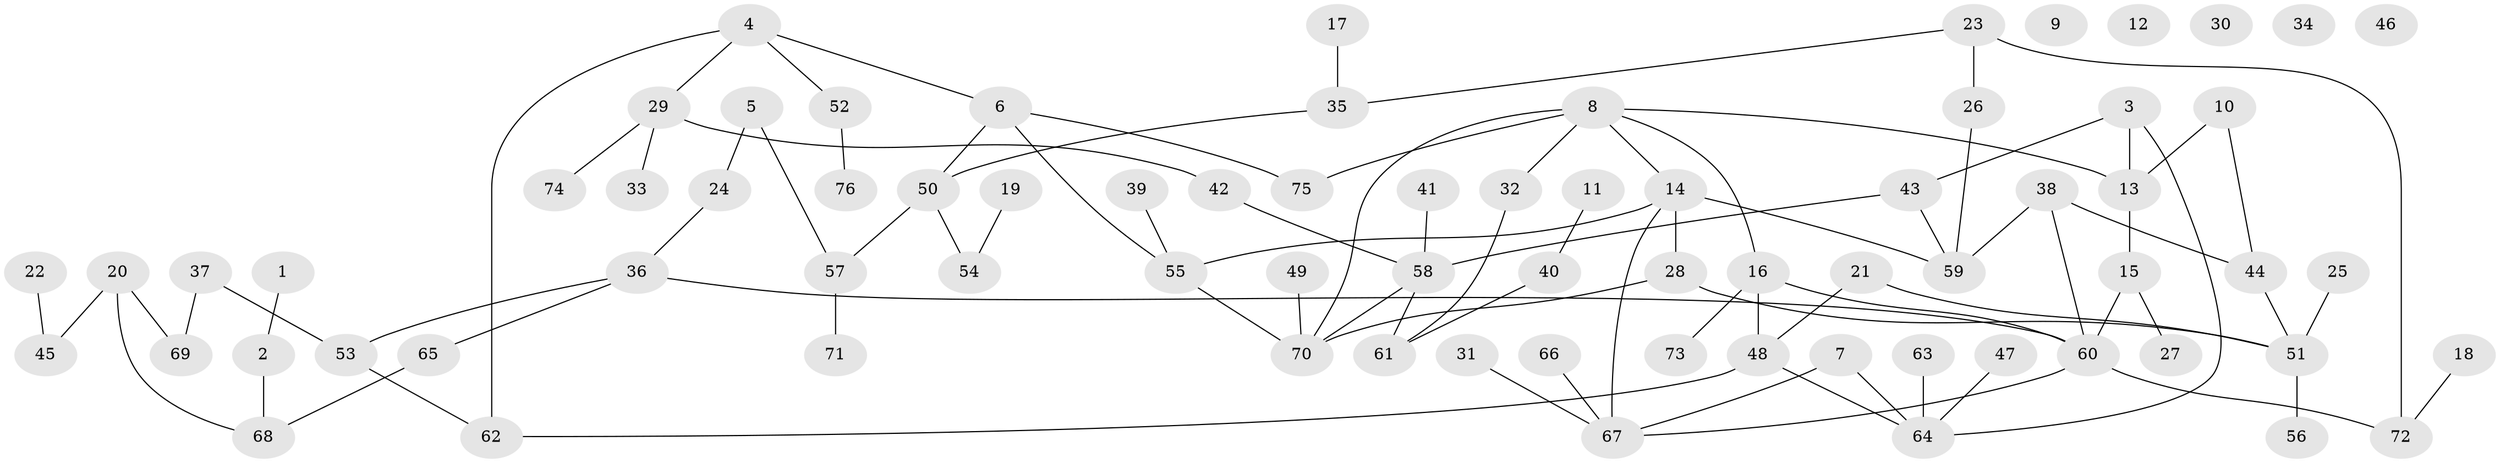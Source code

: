 // Generated by graph-tools (version 1.1) at 2025/00/03/09/25 03:00:44]
// undirected, 76 vertices, 91 edges
graph export_dot {
graph [start="1"]
  node [color=gray90,style=filled];
  1;
  2;
  3;
  4;
  5;
  6;
  7;
  8;
  9;
  10;
  11;
  12;
  13;
  14;
  15;
  16;
  17;
  18;
  19;
  20;
  21;
  22;
  23;
  24;
  25;
  26;
  27;
  28;
  29;
  30;
  31;
  32;
  33;
  34;
  35;
  36;
  37;
  38;
  39;
  40;
  41;
  42;
  43;
  44;
  45;
  46;
  47;
  48;
  49;
  50;
  51;
  52;
  53;
  54;
  55;
  56;
  57;
  58;
  59;
  60;
  61;
  62;
  63;
  64;
  65;
  66;
  67;
  68;
  69;
  70;
  71;
  72;
  73;
  74;
  75;
  76;
  1 -- 2;
  2 -- 68;
  3 -- 13;
  3 -- 43;
  3 -- 64;
  4 -- 6;
  4 -- 29;
  4 -- 52;
  4 -- 62;
  5 -- 24;
  5 -- 57;
  6 -- 50;
  6 -- 55;
  6 -- 75;
  7 -- 64;
  7 -- 67;
  8 -- 13;
  8 -- 14;
  8 -- 16;
  8 -- 32;
  8 -- 70;
  8 -- 75;
  10 -- 13;
  10 -- 44;
  11 -- 40;
  13 -- 15;
  14 -- 28;
  14 -- 55;
  14 -- 59;
  14 -- 67;
  15 -- 27;
  15 -- 60;
  16 -- 48;
  16 -- 60;
  16 -- 73;
  17 -- 35;
  18 -- 72;
  19 -- 54;
  20 -- 45;
  20 -- 68;
  20 -- 69;
  21 -- 48;
  21 -- 51;
  22 -- 45;
  23 -- 26;
  23 -- 35;
  23 -- 72;
  24 -- 36;
  25 -- 51;
  26 -- 59;
  28 -- 51;
  28 -- 70;
  29 -- 33;
  29 -- 42;
  29 -- 74;
  31 -- 67;
  32 -- 61;
  35 -- 50;
  36 -- 53;
  36 -- 60;
  36 -- 65;
  37 -- 53;
  37 -- 69;
  38 -- 44;
  38 -- 59;
  38 -- 60;
  39 -- 55;
  40 -- 61;
  41 -- 58;
  42 -- 58;
  43 -- 58;
  43 -- 59;
  44 -- 51;
  47 -- 64;
  48 -- 62;
  48 -- 64;
  49 -- 70;
  50 -- 54;
  50 -- 57;
  51 -- 56;
  52 -- 76;
  53 -- 62;
  55 -- 70;
  57 -- 71;
  58 -- 61;
  58 -- 70;
  60 -- 67;
  60 -- 72;
  63 -- 64;
  65 -- 68;
  66 -- 67;
}
